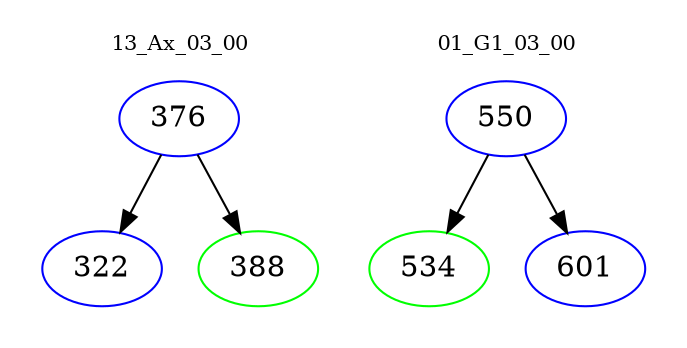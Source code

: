 digraph{
subgraph cluster_0 {
color = white
label = "13_Ax_03_00";
fontsize=10;
T0_376 [label="376", color="blue"]
T0_376 -> T0_322 [color="black"]
T0_322 [label="322", color="blue"]
T0_376 -> T0_388 [color="black"]
T0_388 [label="388", color="green"]
}
subgraph cluster_1 {
color = white
label = "01_G1_03_00";
fontsize=10;
T1_550 [label="550", color="blue"]
T1_550 -> T1_534 [color="black"]
T1_534 [label="534", color="green"]
T1_550 -> T1_601 [color="black"]
T1_601 [label="601", color="blue"]
}
}
